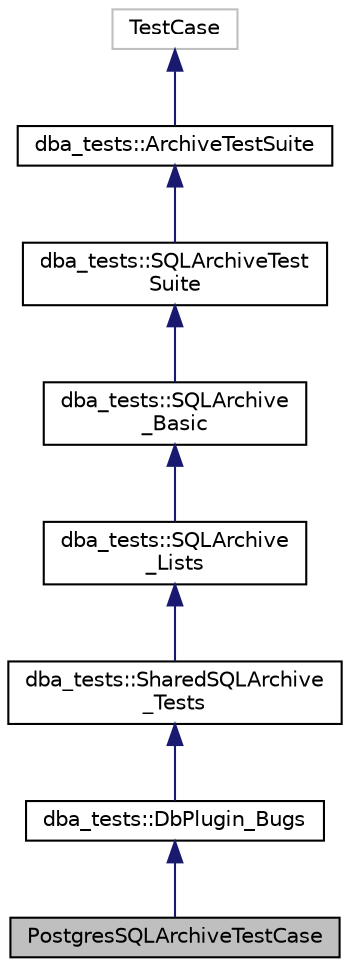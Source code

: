 digraph "PostgresSQLArchiveTestCase"
{
  edge [fontname="Helvetica",fontsize="10",labelfontname="Helvetica",labelfontsize="10"];
  node [fontname="Helvetica",fontsize="10",shape=record];
  Node1 [label="PostgresSQLArchiveTestCase",height=0.2,width=0.4,color="black", fillcolor="grey75", style="filled" fontcolor="black"];
  Node2 -> Node1 [dir="back",color="midnightblue",fontsize="10",style="solid",fontname="Helvetica"];
  Node2 [label="dba_tests::DbPlugin_Bugs",height=0.2,width=0.4,color="black", fillcolor="white", style="filled",URL="$classdba__tests_1_1_db_plugin___bugs.html"];
  Node3 -> Node2 [dir="back",color="midnightblue",fontsize="10",style="solid",fontname="Helvetica"];
  Node3 [label="dba_tests::SharedSQLArchive\l_Tests",height=0.2,width=0.4,color="black", fillcolor="white", style="filled",URL="$classdba__tests_1_1_shared_s_q_l_archive___tests.html"];
  Node4 -> Node3 [dir="back",color="midnightblue",fontsize="10",style="solid",fontname="Helvetica"];
  Node4 [label="dba_tests::SQLArchive\l_Lists",height=0.2,width=0.4,color="black", fillcolor="white", style="filled",URL="$classdba__tests_1_1_s_q_l_archive___lists.html"];
  Node5 -> Node4 [dir="back",color="midnightblue",fontsize="10",style="solid",fontname="Helvetica"];
  Node5 [label="dba_tests::SQLArchive\l_Basic",height=0.2,width=0.4,color="black", fillcolor="white", style="filled",URL="$classdba__tests_1_1_s_q_l_archive___basic.html"];
  Node6 -> Node5 [dir="back",color="midnightblue",fontsize="10",style="solid",fontname="Helvetica"];
  Node6 [label="dba_tests::SQLArchiveTest\lSuite",height=0.2,width=0.4,color="black", fillcolor="white", style="filled",URL="$classdba__tests_1_1_s_q_l_archive_test_suite.html"];
  Node7 -> Node6 [dir="back",color="midnightblue",fontsize="10",style="solid",fontname="Helvetica"];
  Node7 [label="dba_tests::ArchiveTestSuite",height=0.2,width=0.4,color="black", fillcolor="white", style="filled",URL="$classdba__tests_1_1_archive_test_suite.html"];
  Node8 -> Node7 [dir="back",color="midnightblue",fontsize="10",style="solid",fontname="Helvetica"];
  Node8 [label="TestCase",height=0.2,width=0.4,color="grey75", fillcolor="white", style="filled"];
}
